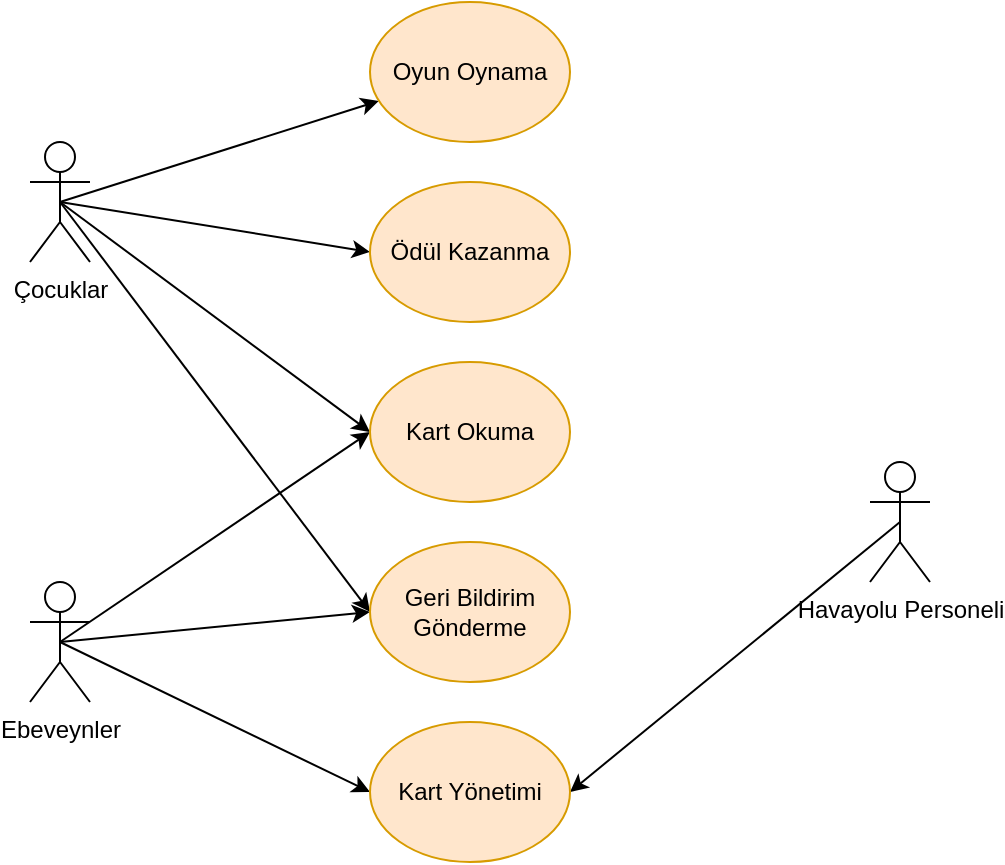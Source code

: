 <mxfile version="24.8.6">
  <diagram name="Sayfa -1" id="mtEO81cpV2xsTkSk3jY8">
    <mxGraphModel dx="989" dy="532" grid="1" gridSize="10" guides="1" tooltips="1" connect="1" arrows="1" fold="1" page="1" pageScale="1" pageWidth="1169" pageHeight="827" math="0" shadow="0">
      <root>
        <mxCell id="0" />
        <mxCell id="1" parent="0" />
        <mxCell id="4YNAW3lscO4qDWVvHvQ5-14" style="rounded=0;orthogonalLoop=1;jettySize=auto;html=1;exitX=0.5;exitY=0.5;exitDx=0;exitDy=0;exitPerimeter=0;" edge="1" parent="1" source="4YNAW3lscO4qDWVvHvQ5-1" target="4YNAW3lscO4qDWVvHvQ5-7">
          <mxGeometry relative="1" as="geometry" />
        </mxCell>
        <mxCell id="4YNAW3lscO4qDWVvHvQ5-15" style="rounded=0;orthogonalLoop=1;jettySize=auto;html=1;entryX=0;entryY=0.5;entryDx=0;entryDy=0;exitX=0.5;exitY=0.5;exitDx=0;exitDy=0;exitPerimeter=0;" edge="1" parent="1" source="4YNAW3lscO4qDWVvHvQ5-1" target="4YNAW3lscO4qDWVvHvQ5-9">
          <mxGeometry relative="1" as="geometry" />
        </mxCell>
        <mxCell id="4YNAW3lscO4qDWVvHvQ5-16" style="rounded=0;orthogonalLoop=1;jettySize=auto;html=1;entryX=0;entryY=0.5;entryDx=0;entryDy=0;exitX=0.5;exitY=0.5;exitDx=0;exitDy=0;exitPerimeter=0;" edge="1" parent="1" source="4YNAW3lscO4qDWVvHvQ5-1" target="4YNAW3lscO4qDWVvHvQ5-10">
          <mxGeometry relative="1" as="geometry" />
        </mxCell>
        <mxCell id="4YNAW3lscO4qDWVvHvQ5-22" style="rounded=0;orthogonalLoop=1;jettySize=auto;html=1;exitX=0.5;exitY=0.5;exitDx=0;exitDy=0;exitPerimeter=0;entryX=0;entryY=0.5;entryDx=0;entryDy=0;" edge="1" parent="1" source="4YNAW3lscO4qDWVvHvQ5-1" target="4YNAW3lscO4qDWVvHvQ5-11">
          <mxGeometry relative="1" as="geometry" />
        </mxCell>
        <mxCell id="4YNAW3lscO4qDWVvHvQ5-1" value="Çocuklar" style="shape=umlActor;verticalLabelPosition=bottom;verticalAlign=top;html=1;outlineConnect=0;" vertex="1" parent="1">
          <mxGeometry x="180" y="120" width="30" height="60" as="geometry" />
        </mxCell>
        <mxCell id="4YNAW3lscO4qDWVvHvQ5-21" style="rounded=0;orthogonalLoop=1;jettySize=auto;html=1;exitX=0.5;exitY=0.5;exitDx=0;exitDy=0;exitPerimeter=0;entryX=1;entryY=0.5;entryDx=0;entryDy=0;" edge="1" parent="1" source="4YNAW3lscO4qDWVvHvQ5-2" target="4YNAW3lscO4qDWVvHvQ5-12">
          <mxGeometry relative="1" as="geometry" />
        </mxCell>
        <mxCell id="4YNAW3lscO4qDWVvHvQ5-2" value="Havayolu Personeli" style="shape=umlActor;verticalLabelPosition=bottom;verticalAlign=top;html=1;outlineConnect=0;" vertex="1" parent="1">
          <mxGeometry x="600" y="280" width="30" height="60" as="geometry" />
        </mxCell>
        <mxCell id="4YNAW3lscO4qDWVvHvQ5-19" style="rounded=0;orthogonalLoop=1;jettySize=auto;html=1;exitX=0.5;exitY=0.5;exitDx=0;exitDy=0;exitPerimeter=0;entryX=0;entryY=0.5;entryDx=0;entryDy=0;" edge="1" parent="1" source="4YNAW3lscO4qDWVvHvQ5-3" target="4YNAW3lscO4qDWVvHvQ5-11">
          <mxGeometry relative="1" as="geometry" />
        </mxCell>
        <mxCell id="4YNAW3lscO4qDWVvHvQ5-20" style="rounded=0;orthogonalLoop=1;jettySize=auto;html=1;exitX=0.5;exitY=0.5;exitDx=0;exitDy=0;exitPerimeter=0;entryX=0;entryY=0.5;entryDx=0;entryDy=0;" edge="1" parent="1" source="4YNAW3lscO4qDWVvHvQ5-3" target="4YNAW3lscO4qDWVvHvQ5-12">
          <mxGeometry relative="1" as="geometry" />
        </mxCell>
        <mxCell id="4YNAW3lscO4qDWVvHvQ5-23" style="rounded=0;orthogonalLoop=1;jettySize=auto;html=1;exitX=0.5;exitY=0.5;exitDx=0;exitDy=0;exitPerimeter=0;entryX=0;entryY=0.5;entryDx=0;entryDy=0;" edge="1" parent="1" source="4YNAW3lscO4qDWVvHvQ5-3" target="4YNAW3lscO4qDWVvHvQ5-10">
          <mxGeometry relative="1" as="geometry" />
        </mxCell>
        <mxCell id="4YNAW3lscO4qDWVvHvQ5-3" value="Ebeveynler" style="shape=umlActor;verticalLabelPosition=bottom;verticalAlign=top;html=1;outlineConnect=0;" vertex="1" parent="1">
          <mxGeometry x="180" y="340" width="30" height="60" as="geometry" />
        </mxCell>
        <mxCell id="4YNAW3lscO4qDWVvHvQ5-7" value="Oyun Oynama" style="ellipse;whiteSpace=wrap;html=1;fillColor=#ffe6cc;strokeColor=#d79b00;" vertex="1" parent="1">
          <mxGeometry x="350" y="50" width="100" height="70" as="geometry" />
        </mxCell>
        <mxCell id="4YNAW3lscO4qDWVvHvQ5-8" style="edgeStyle=orthogonalEdgeStyle;rounded=0;orthogonalLoop=1;jettySize=auto;html=1;exitX=0.5;exitY=1;exitDx=0;exitDy=0;" edge="1" parent="1" source="4YNAW3lscO4qDWVvHvQ5-7" target="4YNAW3lscO4qDWVvHvQ5-7">
          <mxGeometry relative="1" as="geometry" />
        </mxCell>
        <mxCell id="4YNAW3lscO4qDWVvHvQ5-9" value="Ödül Kazanma" style="ellipse;whiteSpace=wrap;html=1;fillColor=#ffe6cc;strokeColor=#d79b00;" vertex="1" parent="1">
          <mxGeometry x="350" y="140" width="100" height="70" as="geometry" />
        </mxCell>
        <mxCell id="4YNAW3lscO4qDWVvHvQ5-10" value="Kart Okuma" style="ellipse;whiteSpace=wrap;html=1;fillColor=#ffe6cc;strokeColor=#d79b00;" vertex="1" parent="1">
          <mxGeometry x="350" y="230" width="100" height="70" as="geometry" />
        </mxCell>
        <mxCell id="4YNAW3lscO4qDWVvHvQ5-11" value="Geri Bildirim Gönderme" style="ellipse;whiteSpace=wrap;html=1;fillColor=#ffe6cc;strokeColor=#d79b00;" vertex="1" parent="1">
          <mxGeometry x="350" y="320" width="100" height="70" as="geometry" />
        </mxCell>
        <mxCell id="4YNAW3lscO4qDWVvHvQ5-12" value="Kart Yönetimi" style="ellipse;whiteSpace=wrap;html=1;fillColor=#ffe6cc;strokeColor=#d79b00;" vertex="1" parent="1">
          <mxGeometry x="350" y="410" width="100" height="70" as="geometry" />
        </mxCell>
      </root>
    </mxGraphModel>
  </diagram>
</mxfile>

